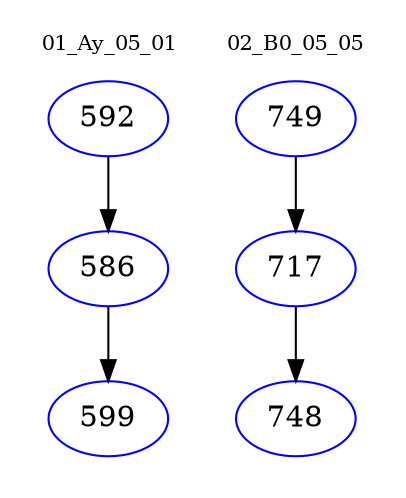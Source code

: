 digraph{
subgraph cluster_0 {
color = white
label = "01_Ay_05_01";
fontsize=10;
T0_592 [label="592", color="blue"]
T0_592 -> T0_586 [color="black"]
T0_586 [label="586", color="blue"]
T0_586 -> T0_599 [color="black"]
T0_599 [label="599", color="blue"]
}
subgraph cluster_1 {
color = white
label = "02_B0_05_05";
fontsize=10;
T1_749 [label="749", color="blue"]
T1_749 -> T1_717 [color="black"]
T1_717 [label="717", color="blue"]
T1_717 -> T1_748 [color="black"]
T1_748 [label="748", color="blue"]
}
}
